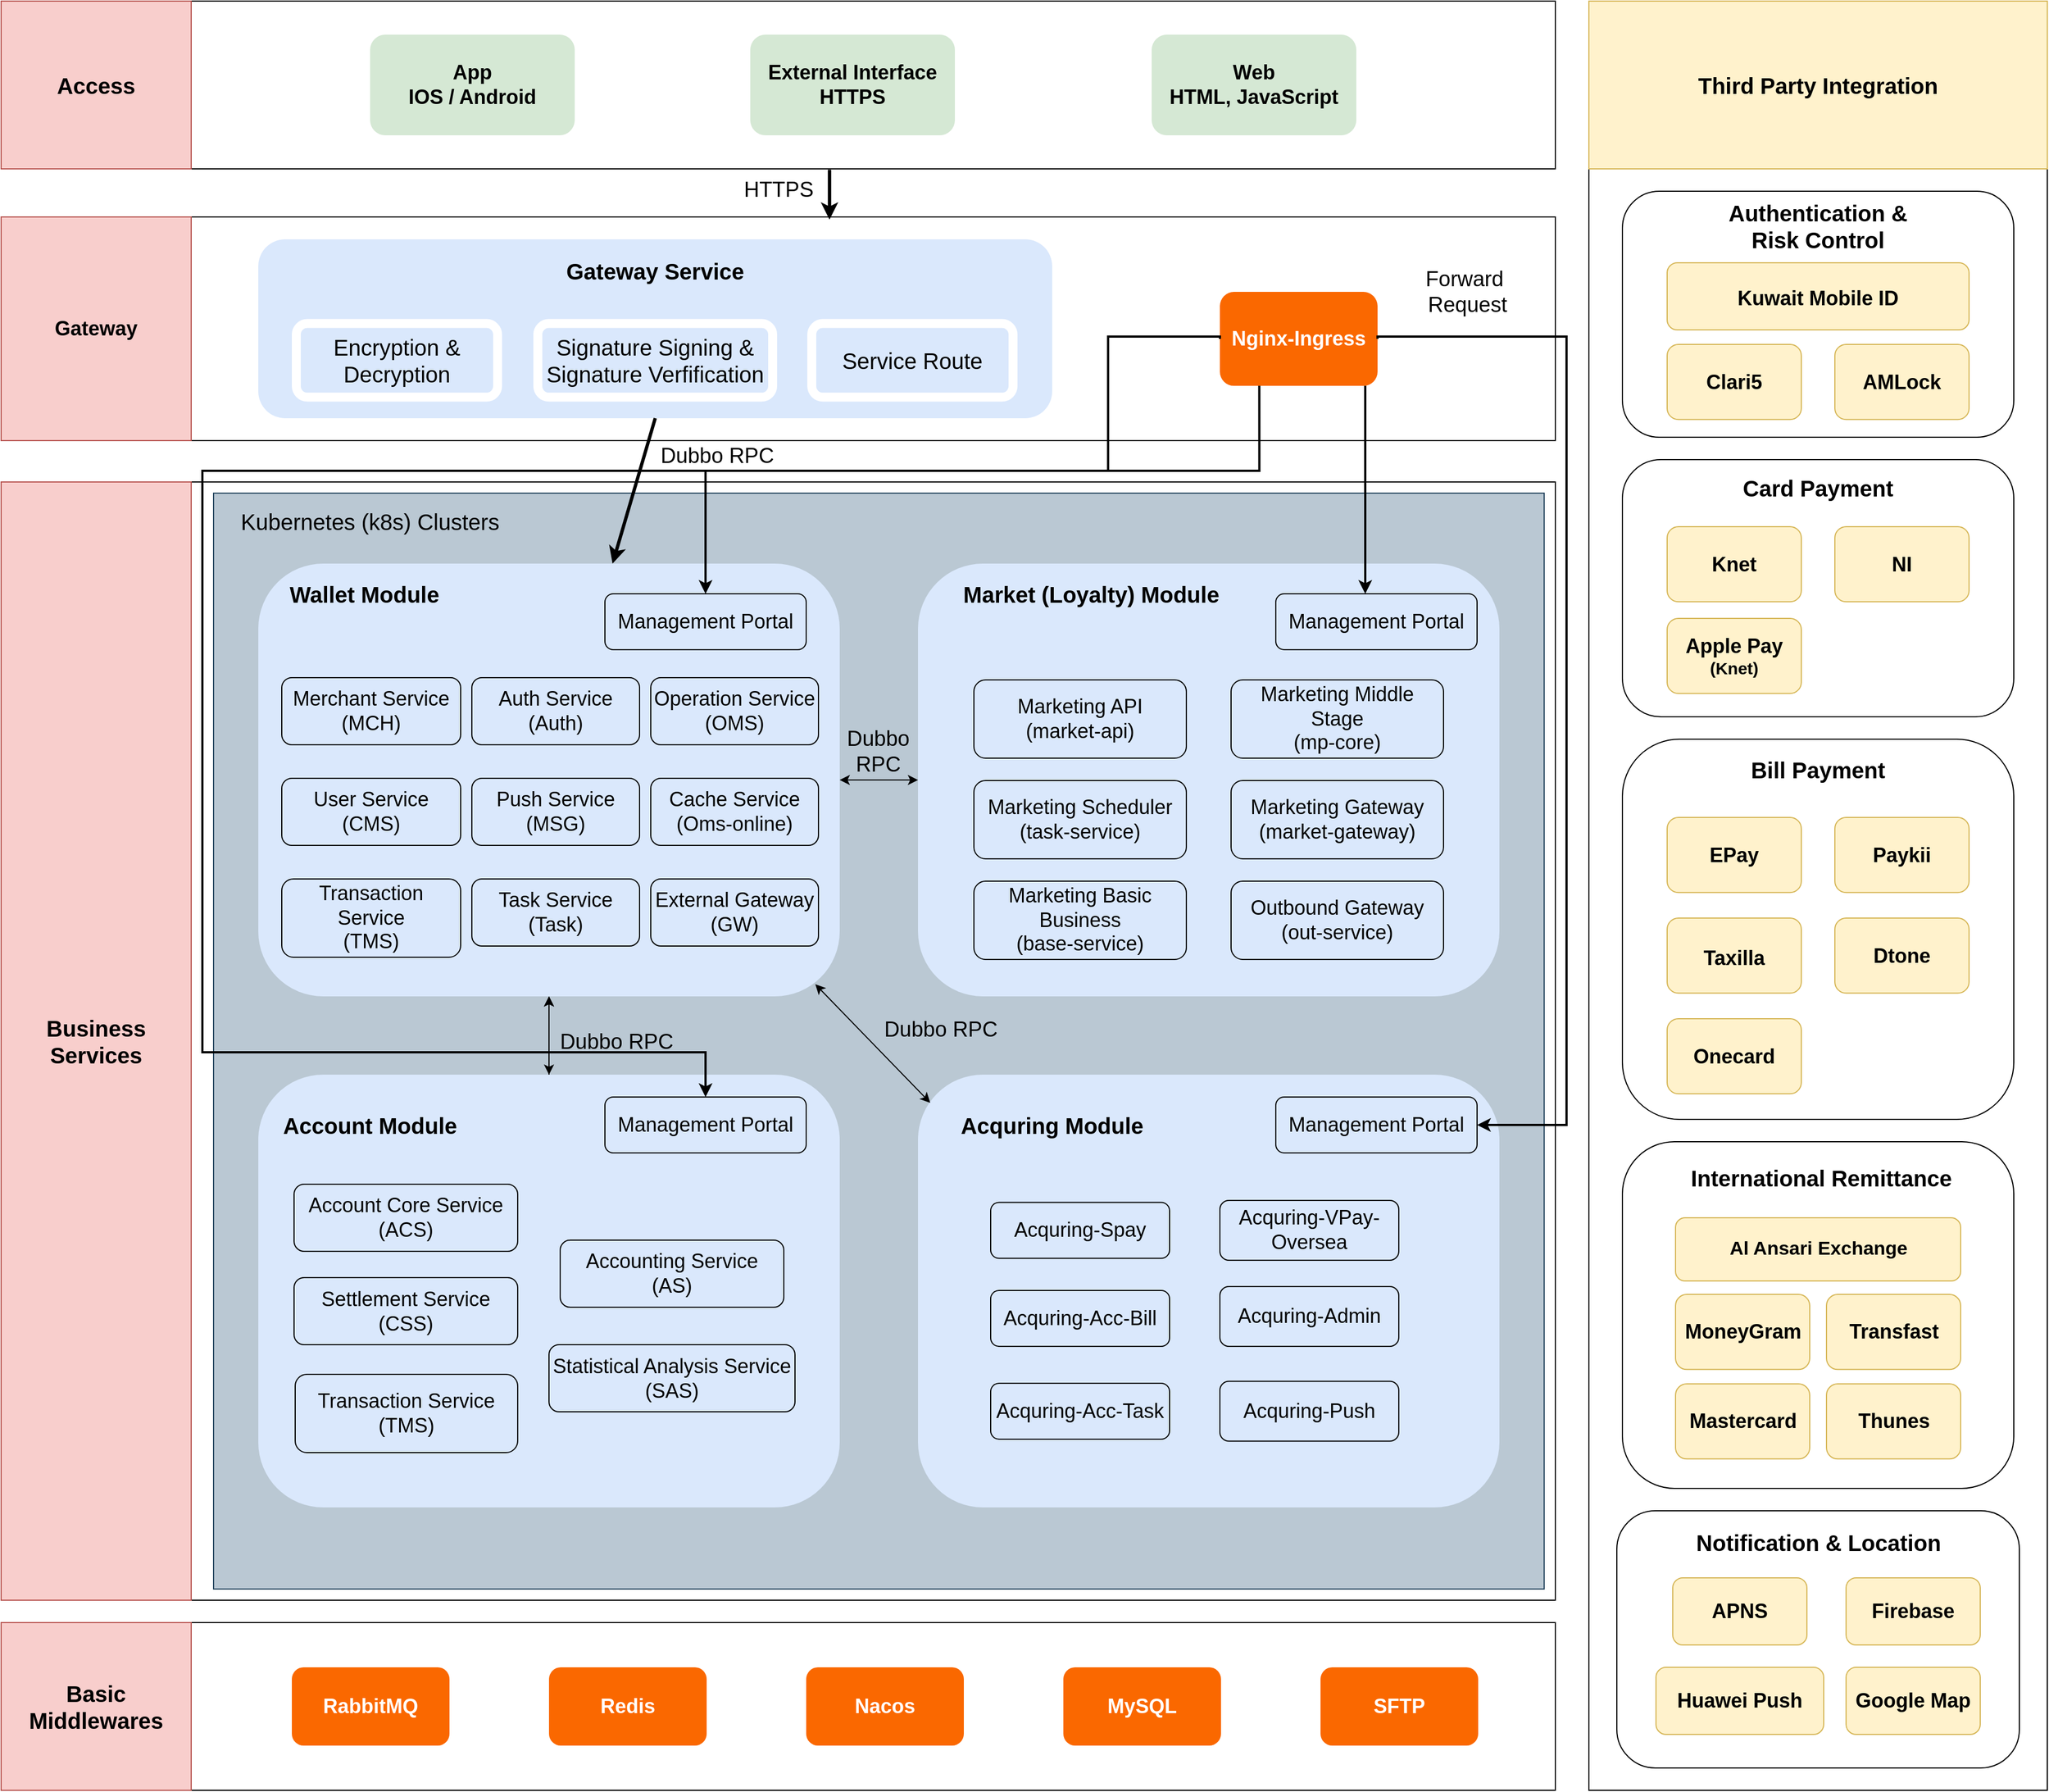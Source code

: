 <mxfile version="24.4.9" type="github">
  <diagram name="第 1 页" id="h-kJyA-lv_k0Xgh3hI3_">
    <mxGraphModel dx="2049" dy="-115" grid="1" gridSize="10" guides="1" tooltips="1" connect="1" arrows="1" fold="1" page="1" pageScale="1" pageWidth="827" pageHeight="1169" math="0" shadow="0">
      <root>
        <mxCell id="0" />
        <mxCell id="1" parent="0" />
        <mxCell id="MVd7tDYTYP6lwRs-U0C5-5" value="" style="group" vertex="1" connectable="0" parent="1">
          <mxGeometry x="120" y="1250" width="1390" height="150" as="geometry" />
        </mxCell>
        <mxCell id="MVd7tDYTYP6lwRs-U0C5-6" value="" style="rounded=0;whiteSpace=wrap;html=1;fontSize=11;strokeWidth=1;" vertex="1" parent="MVd7tDYTYP6lwRs-U0C5-5">
          <mxGeometry width="1390" height="150" as="geometry" />
        </mxCell>
        <mxCell id="MVd7tDYTYP6lwRs-U0C5-7" value="&lt;font size=&quot;1&quot; style=&quot;&quot;&gt;&lt;b style=&quot;font-size: 20px;&quot;&gt;Access&lt;/b&gt;&lt;/font&gt;" style="rounded=0;whiteSpace=wrap;html=1;fillColor=#f8cecc;strokeColor=#b85450;" vertex="1" parent="MVd7tDYTYP6lwRs-U0C5-5">
          <mxGeometry width="170" height="150" as="geometry" />
        </mxCell>
        <mxCell id="MVd7tDYTYP6lwRs-U0C5-36" value="&lt;b&gt;App&lt;/b&gt;&lt;div style=&quot;font-size: 18px;&quot;&gt;&lt;b&gt;IOS / Android&lt;/b&gt;&lt;/div&gt;" style="rounded=1;whiteSpace=wrap;html=1;fillColor=#d5e8d4;strokeColor=none;fontSize=18;" vertex="1" parent="MVd7tDYTYP6lwRs-U0C5-5">
          <mxGeometry x="330" y="30" width="183" height="90" as="geometry" />
        </mxCell>
        <mxCell id="MVd7tDYTYP6lwRs-U0C5-37" value="&lt;b&gt;External Interface&lt;/b&gt;&lt;div&gt;&lt;b&gt;HTTPS&lt;/b&gt;&lt;/div&gt;" style="rounded=1;whiteSpace=wrap;html=1;fillColor=#d5e8d4;strokeColor=none;fontSize=18;" vertex="1" parent="MVd7tDYTYP6lwRs-U0C5-5">
          <mxGeometry x="670" y="30" width="183" height="90" as="geometry" />
        </mxCell>
        <mxCell id="MVd7tDYTYP6lwRs-U0C5-38" value="&lt;b&gt;Web&lt;/b&gt;&lt;div&gt;&lt;b&gt;HTML, JavaScript&lt;/b&gt;&lt;/div&gt;" style="rounded=1;whiteSpace=wrap;html=1;fillColor=#d5e8d4;strokeColor=none;fontSize=18;" vertex="1" parent="MVd7tDYTYP6lwRs-U0C5-5">
          <mxGeometry x="1029" y="30" width="183" height="90" as="geometry" />
        </mxCell>
        <mxCell id="MVd7tDYTYP6lwRs-U0C5-11" value="" style="group" vertex="1" connectable="0" parent="1">
          <mxGeometry x="120" y="1443" width="1390" height="200" as="geometry" />
        </mxCell>
        <mxCell id="MVd7tDYTYP6lwRs-U0C5-12" value="" style="rounded=0;whiteSpace=wrap;html=1;fontSize=11;strokeWidth=1;" vertex="1" parent="MVd7tDYTYP6lwRs-U0C5-11">
          <mxGeometry width="1390" height="200" as="geometry" />
        </mxCell>
        <mxCell id="MVd7tDYTYP6lwRs-U0C5-13" value="&lt;font style=&quot;font-size: 18px;&quot;&gt;&lt;b&gt;Gateway&lt;/b&gt;&lt;/font&gt;" style="rounded=0;whiteSpace=wrap;html=1;fillColor=#f8cecc;strokeColor=#b85450;" vertex="1" parent="MVd7tDYTYP6lwRs-U0C5-11">
          <mxGeometry width="170" height="200" as="geometry" />
        </mxCell>
        <mxCell id="MVd7tDYTYP6lwRs-U0C5-39" value="&lt;font color=&quot;#ffffff&quot; style=&quot;font-size: 18px;&quot;&gt;&lt;b&gt;Nginx-Ingress&lt;/b&gt;&lt;/font&gt;" style="rounded=1;whiteSpace=wrap;html=1;labelBorderColor=none;fillColor=#fa6800;strokeColor=none;fontColor=#000000;" vertex="1" parent="MVd7tDYTYP6lwRs-U0C5-11">
          <mxGeometry x="1090" y="67.06" width="141" height="84" as="geometry" />
        </mxCell>
        <mxCell id="MVd7tDYTYP6lwRs-U0C5-117" value="" style="rounded=1;whiteSpace=wrap;html=1;fillColor=#dae8fc;strokeColor=none;" vertex="1" parent="MVd7tDYTYP6lwRs-U0C5-11">
          <mxGeometry x="230" y="20" width="710" height="160" as="geometry" />
        </mxCell>
        <mxCell id="MVd7tDYTYP6lwRs-U0C5-121" value="&lt;font style=&quot;font-size: 20px;&quot;&gt;Service Route&lt;/font&gt;" style="rounded=1;whiteSpace=wrap;html=1;fillColor=#dae8fc;strokeColor=#FFFFFF;strokeWidth=8;" vertex="1" parent="MVd7tDYTYP6lwRs-U0C5-11">
          <mxGeometry x="725" y="95.294" width="180" height="65.882" as="geometry" />
        </mxCell>
        <mxCell id="MVd7tDYTYP6lwRs-U0C5-120" value="&lt;font style=&quot;font-size: 20px;&quot;&gt;Signature Signing &amp;amp; Signature Verfification&lt;/font&gt;" style="rounded=1;whiteSpace=wrap;html=1;fillColor=#dae8fc;strokeColor=#FFFFFF;strokeWidth=8;" vertex="1" parent="MVd7tDYTYP6lwRs-U0C5-11">
          <mxGeometry x="480" y="95.294" width="210" height="65.882" as="geometry" />
        </mxCell>
        <mxCell id="MVd7tDYTYP6lwRs-U0C5-118" value="&lt;font style=&quot;font-size: 20px;&quot;&gt;Gateway Service&lt;/font&gt;" style="text;strokeColor=none;align=center;fillColor=none;html=1;verticalAlign=middle;whiteSpace=wrap;rounded=0;fontStyle=1" vertex="1" parent="MVd7tDYTYP6lwRs-U0C5-11">
          <mxGeometry x="445" y="29.412" width="280" height="37.647" as="geometry" />
        </mxCell>
        <mxCell id="MVd7tDYTYP6lwRs-U0C5-119" value="&lt;font style=&quot;font-size: 20px;&quot;&gt;Encryption &amp;amp; Decryption&lt;/font&gt;" style="rounded=1;whiteSpace=wrap;html=1;fillColor=#dae8fc;strokeColor=#FFFFFF;strokeWidth=8;" vertex="1" parent="MVd7tDYTYP6lwRs-U0C5-11">
          <mxGeometry x="264" y="95.294" width="180" height="65.882" as="geometry" />
        </mxCell>
        <mxCell id="MVd7tDYTYP6lwRs-U0C5-24" value="" style="group;fontStyle=1" vertex="1" connectable="0" parent="1">
          <mxGeometry x="120" y="1680" width="1420" height="1050" as="geometry" />
        </mxCell>
        <mxCell id="MVd7tDYTYP6lwRs-U0C5-15" value="" style="rounded=0;whiteSpace=wrap;html=1;fontSize=11;strokeWidth=1;" vertex="1" parent="MVd7tDYTYP6lwRs-U0C5-24">
          <mxGeometry width="1390" height="1000" as="geometry" />
        </mxCell>
        <mxCell id="MVd7tDYTYP6lwRs-U0C5-16" value="&lt;font style=&quot;font-size: 20px;&quot;&gt;&lt;b style=&quot;&quot;&gt;Business&lt;/b&gt;&lt;/font&gt;&lt;div style=&quot;font-size: 20px;&quot;&gt;&lt;font style=&quot;font-size: 20px;&quot;&gt;&lt;b style=&quot;&quot;&gt;Services&lt;/b&gt;&lt;/font&gt;&lt;/div&gt;" style="rounded=0;whiteSpace=wrap;html=1;fillColor=#f8cecc;strokeColor=#b85450;" vertex="1" parent="MVd7tDYTYP6lwRs-U0C5-24">
          <mxGeometry width="170" height="1000" as="geometry" />
        </mxCell>
        <mxCell id="MVd7tDYTYP6lwRs-U0C5-140" value="" style="rounded=0;whiteSpace=wrap;html=1;fillColor=#bac8d3;strokeColor=#23445d;" vertex="1" parent="MVd7tDYTYP6lwRs-U0C5-24">
          <mxGeometry x="190" y="10" width="1190" height="980" as="geometry" />
        </mxCell>
        <mxCell id="MVd7tDYTYP6lwRs-U0C5-167" style="rounded=0;orthogonalLoop=1;jettySize=auto;html=1;exitX=0.5;exitY=1;exitDx=0;exitDy=0;entryX=0.5;entryY=0;entryDx=0;entryDy=0;startArrow=classic;startFill=1;" edge="1" parent="MVd7tDYTYP6lwRs-U0C5-24" source="MVd7tDYTYP6lwRs-U0C5-125" target="MVd7tDYTYP6lwRs-U0C5-153">
          <mxGeometry relative="1" as="geometry" />
        </mxCell>
        <mxCell id="MVd7tDYTYP6lwRs-U0C5-170" value="&lt;font style=&quot;font-size: 19px;&quot;&gt;Dubbo RPC&lt;/font&gt;" style="edgeLabel;html=1;align=center;verticalAlign=middle;resizable=0;points=[];labelBackgroundColor=none;" vertex="1" connectable="0" parent="MVd7tDYTYP6lwRs-U0C5-167">
          <mxGeometry x="0.041" y="-3" relative="1" as="geometry">
            <mxPoint x="63" y="4" as="offset" />
          </mxGeometry>
        </mxCell>
        <mxCell id="MVd7tDYTYP6lwRs-U0C5-168" style="edgeStyle=orthogonalEdgeStyle;rounded=0;orthogonalLoop=1;jettySize=auto;html=1;exitX=1;exitY=0.5;exitDx=0;exitDy=0;entryX=0;entryY=0.5;entryDx=0;entryDy=0;startArrow=classic;startFill=1;" edge="1" parent="MVd7tDYTYP6lwRs-U0C5-24" source="MVd7tDYTYP6lwRs-U0C5-125" target="MVd7tDYTYP6lwRs-U0C5-152">
          <mxGeometry relative="1" as="geometry" />
        </mxCell>
        <mxCell id="MVd7tDYTYP6lwRs-U0C5-175" value="&lt;span style=&quot;font-size: 19px;&quot;&gt;Dubbo&lt;/span&gt;&lt;div&gt;&lt;span style=&quot;font-size: 19px;&quot;&gt;RPC&lt;/span&gt;&lt;/div&gt;" style="edgeLabel;html=1;align=center;verticalAlign=middle;resizable=0;points=[];labelBackgroundColor=none;" vertex="1" connectable="0" parent="MVd7tDYTYP6lwRs-U0C5-168">
          <mxGeometry x="-0.196" relative="1" as="geometry">
            <mxPoint x="6" y="-26" as="offset" />
          </mxGeometry>
        </mxCell>
        <mxCell id="MVd7tDYTYP6lwRs-U0C5-125" value="" style="rounded=1;whiteSpace=wrap;html=1;fillColor=#dae8fc;strokeColor=none;" vertex="1" parent="MVd7tDYTYP6lwRs-U0C5-24">
          <mxGeometry x="230" y="73" width="520" height="387" as="geometry" />
        </mxCell>
        <mxCell id="MVd7tDYTYP6lwRs-U0C5-152" value="" style="rounded=1;whiteSpace=wrap;html=1;fillColor=#dae8fc;strokeColor=none;" vertex="1" parent="MVd7tDYTYP6lwRs-U0C5-24">
          <mxGeometry x="820" y="73" width="520" height="387" as="geometry" />
        </mxCell>
        <mxCell id="MVd7tDYTYP6lwRs-U0C5-172" value="" style="edgeStyle=orthogonalEdgeStyle;rounded=0;orthogonalLoop=1;jettySize=auto;html=1;" edge="1" parent="MVd7tDYTYP6lwRs-U0C5-24" source="MVd7tDYTYP6lwRs-U0C5-153" target="MVd7tDYTYP6lwRs-U0C5-125">
          <mxGeometry relative="1" as="geometry" />
        </mxCell>
        <mxCell id="MVd7tDYTYP6lwRs-U0C5-153" value="" style="rounded=1;whiteSpace=wrap;html=1;fillColor=#dae8fc;strokeColor=none;" vertex="1" parent="MVd7tDYTYP6lwRs-U0C5-24">
          <mxGeometry x="230" y="530" width="520" height="387" as="geometry" />
        </mxCell>
        <mxCell id="MVd7tDYTYP6lwRs-U0C5-154" value="" style="rounded=1;whiteSpace=wrap;html=1;fillColor=#dae8fc;strokeColor=none;" vertex="1" parent="MVd7tDYTYP6lwRs-U0C5-24">
          <mxGeometry x="820" y="530" width="520" height="387" as="geometry" />
        </mxCell>
        <mxCell id="MVd7tDYTYP6lwRs-U0C5-156" value="&lt;font style=&quot;font-size: 18px;&quot;&gt;Management Portal&lt;/font&gt;" style="rounded=1;whiteSpace=wrap;html=1;fillColor=#dae8fc;strokeColor=#000000;" vertex="1" parent="MVd7tDYTYP6lwRs-U0C5-24">
          <mxGeometry x="540" y="100" width="180" height="50" as="geometry" />
        </mxCell>
        <mxCell id="MVd7tDYTYP6lwRs-U0C5-160" value="&lt;font style=&quot;font-size: 20px;&quot;&gt;Kubernetes (k8s) Clusters&lt;/font&gt;" style="text;strokeColor=none;align=center;fillColor=none;html=1;verticalAlign=middle;whiteSpace=wrap;rounded=0;" vertex="1" parent="MVd7tDYTYP6lwRs-U0C5-24">
          <mxGeometry x="200" y="20" width="260" height="30" as="geometry" />
        </mxCell>
        <mxCell id="MVd7tDYTYP6lwRs-U0C5-169" style="rounded=0;orthogonalLoop=1;jettySize=auto;html=1;exitX=0.958;exitY=0.972;exitDx=0;exitDy=0;entryX=0.021;entryY=0.065;entryDx=0;entryDy=0;entryPerimeter=0;startArrow=classic;startFill=1;exitPerimeter=0;" edge="1" parent="MVd7tDYTYP6lwRs-U0C5-24" source="MVd7tDYTYP6lwRs-U0C5-125" target="MVd7tDYTYP6lwRs-U0C5-154">
          <mxGeometry relative="1" as="geometry" />
        </mxCell>
        <mxCell id="MVd7tDYTYP6lwRs-U0C5-174" value="&lt;span style=&quot;font-size: 19px;&quot;&gt;Dubbo RPC&lt;/span&gt;" style="edgeLabel;html=1;align=center;verticalAlign=middle;resizable=0;points=[];labelBackgroundColor=none;" vertex="1" connectable="0" parent="MVd7tDYTYP6lwRs-U0C5-169">
          <mxGeometry x="-0.179" y="5" relative="1" as="geometry">
            <mxPoint x="66" y="1" as="offset" />
          </mxGeometry>
        </mxCell>
        <mxCell id="MVd7tDYTYP6lwRs-U0C5-177" value="&lt;font style=&quot;font-size: 20px;&quot;&gt;&lt;b&gt;Wallet Module&lt;/b&gt;&lt;/font&gt;" style="text;strokeColor=none;align=center;fillColor=none;html=1;verticalAlign=middle;whiteSpace=wrap;rounded=0;" vertex="1" parent="MVd7tDYTYP6lwRs-U0C5-24">
          <mxGeometry x="220" y="90" width="210" height="20" as="geometry" />
        </mxCell>
        <mxCell id="MVd7tDYTYP6lwRs-U0C5-179" value="&lt;b&gt;&lt;font style=&quot;font-size: 20px;&quot;&gt;Market (Loyalty) Module&lt;/font&gt;&lt;/b&gt;" style="text;strokeColor=none;align=center;fillColor=none;html=1;verticalAlign=middle;whiteSpace=wrap;rounded=0;" vertex="1" parent="MVd7tDYTYP6lwRs-U0C5-24">
          <mxGeometry x="850" y="85" width="250" height="30" as="geometry" />
        </mxCell>
        <mxCell id="MVd7tDYTYP6lwRs-U0C5-180" value="&lt;b&gt;&lt;font style=&quot;font-size: 20px;&quot;&gt;Account Module&lt;/font&gt;&lt;/b&gt;" style="text;strokeColor=none;align=center;fillColor=none;html=1;verticalAlign=middle;whiteSpace=wrap;rounded=0;" vertex="1" parent="MVd7tDYTYP6lwRs-U0C5-24">
          <mxGeometry x="240" y="560" width="180" height="30" as="geometry" />
        </mxCell>
        <mxCell id="MVd7tDYTYP6lwRs-U0C5-181" value="&lt;b&gt;&lt;font style=&quot;font-size: 20px;&quot;&gt;Acquring Module&lt;/font&gt;&lt;/b&gt;" style="text;strokeColor=none;align=center;fillColor=none;html=1;verticalAlign=middle;whiteSpace=wrap;rounded=0;" vertex="1" parent="MVd7tDYTYP6lwRs-U0C5-24">
          <mxGeometry x="850" y="560" width="180" height="30" as="geometry" />
        </mxCell>
        <mxCell id="MVd7tDYTYP6lwRs-U0C5-182" value="&lt;font style=&quot;font-size: 18px;&quot;&gt;Merchant Service (MCH)&lt;/font&gt;" style="rounded=1;whiteSpace=wrap;html=1;fillColor=#dae8fc;strokeColor=#000000;" vertex="1" parent="MVd7tDYTYP6lwRs-U0C5-24">
          <mxGeometry x="251" y="175" width="160" height="60" as="geometry" />
        </mxCell>
        <mxCell id="MVd7tDYTYP6lwRs-U0C5-183" value="&lt;font style=&quot;font-size: 18px;&quot;&gt;Management Portal&lt;/font&gt;" style="rounded=1;whiteSpace=wrap;html=1;fillColor=#dae8fc;strokeColor=#000000;" vertex="1" parent="MVd7tDYTYP6lwRs-U0C5-24">
          <mxGeometry x="1140" y="100" width="180" height="50" as="geometry" />
        </mxCell>
        <mxCell id="MVd7tDYTYP6lwRs-U0C5-184" value="&lt;font style=&quot;font-size: 18px;&quot;&gt;Management Portal&lt;/font&gt;" style="rounded=1;whiteSpace=wrap;html=1;fillColor=#dae8fc;strokeColor=#000000;" vertex="1" parent="MVd7tDYTYP6lwRs-U0C5-24">
          <mxGeometry x="540" y="550" width="180" height="50" as="geometry" />
        </mxCell>
        <mxCell id="MVd7tDYTYP6lwRs-U0C5-185" value="&lt;font style=&quot;font-size: 18px;&quot;&gt;Management Portal&lt;/font&gt;" style="rounded=1;whiteSpace=wrap;html=1;fillColor=#dae8fc;strokeColor=#000000;" vertex="1" parent="MVd7tDYTYP6lwRs-U0C5-24">
          <mxGeometry x="1140" y="550" width="180" height="50" as="geometry" />
        </mxCell>
        <mxCell id="MVd7tDYTYP6lwRs-U0C5-187" value="&lt;font style=&quot;font-size: 18px;&quot;&gt;User Service (CMS)&lt;/font&gt;" style="rounded=1;whiteSpace=wrap;html=1;fillColor=#dae8fc;strokeColor=#000000;" vertex="1" parent="MVd7tDYTYP6lwRs-U0C5-24">
          <mxGeometry x="251" y="265" width="160" height="60" as="geometry" />
        </mxCell>
        <mxCell id="MVd7tDYTYP6lwRs-U0C5-188" value="&lt;font style=&quot;font-size: 18px;&quot;&gt;Transaction Service&lt;/font&gt;&lt;div&gt;&lt;font style=&quot;font-size: 18px;&quot;&gt;(TMS)&lt;/font&gt;&lt;/div&gt;" style="rounded=1;whiteSpace=wrap;html=1;fillColor=#dae8fc;strokeColor=#000000;" vertex="1" parent="MVd7tDYTYP6lwRs-U0C5-24">
          <mxGeometry x="251" y="355" width="160" height="70" as="geometry" />
        </mxCell>
        <mxCell id="MVd7tDYTYP6lwRs-U0C5-190" value="&lt;font style=&quot;font-size: 18px;&quot;&gt;Auth Service (Auth)&lt;/font&gt;" style="rounded=1;whiteSpace=wrap;html=1;fillColor=#dae8fc;strokeColor=#000000;" vertex="1" parent="MVd7tDYTYP6lwRs-U0C5-24">
          <mxGeometry x="421" y="175" width="150" height="60" as="geometry" />
        </mxCell>
        <mxCell id="MVd7tDYTYP6lwRs-U0C5-191" value="&lt;font style=&quot;font-size: 18px;&quot;&gt;Push Service (MSG)&lt;/font&gt;" style="rounded=1;whiteSpace=wrap;html=1;fillColor=#dae8fc;strokeColor=#000000;" vertex="1" parent="MVd7tDYTYP6lwRs-U0C5-24">
          <mxGeometry x="421" y="265" width="150" height="60" as="geometry" />
        </mxCell>
        <mxCell id="MVd7tDYTYP6lwRs-U0C5-192" value="&lt;font style=&quot;font-size: 18px;&quot;&gt;Task Service (Task&lt;/font&gt;&lt;span style=&quot;font-size: 18px; background-color: initial;&quot;&gt;)&lt;/span&gt;" style="rounded=1;whiteSpace=wrap;html=1;fillColor=#dae8fc;strokeColor=#000000;" vertex="1" parent="MVd7tDYTYP6lwRs-U0C5-24">
          <mxGeometry x="421" y="355" width="150" height="60" as="geometry" />
        </mxCell>
        <mxCell id="MVd7tDYTYP6lwRs-U0C5-193" value="&lt;span style=&quot;font-size: 18px;&quot;&gt;Cache Service (Oms-online)&lt;/span&gt;" style="rounded=1;whiteSpace=wrap;html=1;fillColor=#dae8fc;strokeColor=#000000;" vertex="1" parent="MVd7tDYTYP6lwRs-U0C5-24">
          <mxGeometry x="581" y="265" width="150" height="60" as="geometry" />
        </mxCell>
        <mxCell id="MVd7tDYTYP6lwRs-U0C5-194" value="&lt;font style=&quot;font-size: 18px;&quot;&gt;Operation Service (OMS)&lt;/font&gt;" style="rounded=1;whiteSpace=wrap;html=1;fillColor=#dae8fc;strokeColor=#000000;" vertex="1" parent="MVd7tDYTYP6lwRs-U0C5-24">
          <mxGeometry x="581" y="175" width="150" height="60" as="geometry" />
        </mxCell>
        <mxCell id="MVd7tDYTYP6lwRs-U0C5-195" value="&lt;span style=&quot;font-size: 18px;&quot;&gt;External Gateway (GW)&lt;/span&gt;" style="rounded=1;whiteSpace=wrap;html=1;fillColor=#dae8fc;strokeColor=#000000;" vertex="1" parent="MVd7tDYTYP6lwRs-U0C5-24">
          <mxGeometry x="581" y="355" width="150" height="60" as="geometry" />
        </mxCell>
        <mxCell id="MVd7tDYTYP6lwRs-U0C5-196" value="&lt;font style=&quot;font-size: 18px;&quot;&gt;Account Core Service (ACS)&lt;/font&gt;" style="rounded=1;whiteSpace=wrap;html=1;fillColor=#dae8fc;strokeColor=#000000;" vertex="1" parent="MVd7tDYTYP6lwRs-U0C5-24">
          <mxGeometry x="262" y="628" width="200" height="60" as="geometry" />
        </mxCell>
        <mxCell id="MVd7tDYTYP6lwRs-U0C5-205" value="&lt;font style=&quot;font-size: 18px;&quot;&gt;Settlement Service (CSS)&lt;/font&gt;" style="rounded=1;whiteSpace=wrap;html=1;fillColor=#dae8fc;strokeColor=#000000;" vertex="1" parent="MVd7tDYTYP6lwRs-U0C5-24">
          <mxGeometry x="262" y="711.5" width="200" height="60" as="geometry" />
        </mxCell>
        <mxCell id="MVd7tDYTYP6lwRs-U0C5-206" value="&lt;font style=&quot;font-size: 18px;&quot;&gt;Accounting Service&lt;/font&gt;&lt;div&gt;&lt;font style=&quot;font-size: 18px;&quot;&gt;(AS)&lt;/font&gt;&lt;/div&gt;" style="rounded=1;whiteSpace=wrap;html=1;fillColor=#dae8fc;strokeColor=#000000;" vertex="1" parent="MVd7tDYTYP6lwRs-U0C5-24">
          <mxGeometry x="500" y="678" width="200" height="60" as="geometry" />
        </mxCell>
        <mxCell id="MVd7tDYTYP6lwRs-U0C5-207" value="&lt;font style=&quot;font-size: 18px;&quot;&gt;Transaction Service&lt;/font&gt;&lt;div&gt;&lt;font style=&quot;font-size: 18px;&quot;&gt;(TMS)&lt;/font&gt;&lt;/div&gt;" style="rounded=1;whiteSpace=wrap;html=1;fillColor=#dae8fc;strokeColor=#000000;" vertex="1" parent="MVd7tDYTYP6lwRs-U0C5-24">
          <mxGeometry x="263" y="798" width="199" height="70" as="geometry" />
        </mxCell>
        <mxCell id="MVd7tDYTYP6lwRs-U0C5-208" value="&lt;span style=&quot;font-size: 18px;&quot;&gt;Statistical Analysis Service&lt;/span&gt;&lt;div&gt;&lt;span style=&quot;font-size: 18px;&quot;&gt;(SAS)&lt;/span&gt;&lt;/div&gt;" style="rounded=1;whiteSpace=wrap;html=1;fillColor=#dae8fc;strokeColor=#000000;" vertex="1" parent="MVd7tDYTYP6lwRs-U0C5-24">
          <mxGeometry x="490" y="771.5" width="220" height="60" as="geometry" />
        </mxCell>
        <mxCell id="MVd7tDYTYP6lwRs-U0C5-209" value="&lt;font style=&quot;font-size: 18px;&quot;&gt;Marketing API&lt;/font&gt;&lt;div&gt;&lt;font style=&quot;font-size: 18px;&quot;&gt;(market-api)&lt;/font&gt;&lt;/div&gt;" style="rounded=1;whiteSpace=wrap;html=1;fillColor=#dae8fc;strokeColor=#000000;" vertex="1" parent="MVd7tDYTYP6lwRs-U0C5-24">
          <mxGeometry x="870" y="177" width="190" height="70" as="geometry" />
        </mxCell>
        <mxCell id="MVd7tDYTYP6lwRs-U0C5-210" value="&lt;font style=&quot;font-size: 18px;&quot;&gt;Marketing Gateway&lt;/font&gt;&lt;div&gt;&lt;span style=&quot;font-size: 18px; background-color: initial;&quot;&gt;(market-gateway)&lt;/span&gt;&lt;/div&gt;" style="rounded=1;whiteSpace=wrap;html=1;fillColor=#dae8fc;strokeColor=#000000;" vertex="1" parent="MVd7tDYTYP6lwRs-U0C5-24">
          <mxGeometry x="1100" y="267" width="190" height="70" as="geometry" />
        </mxCell>
        <mxCell id="MVd7tDYTYP6lwRs-U0C5-211" value="&lt;font style=&quot;font-size: 18px;&quot;&gt;Marketing Scheduler&lt;/font&gt;&lt;div&gt;&lt;font style=&quot;font-size: 18px;&quot;&gt;(task-service)&lt;/font&gt;&lt;/div&gt;" style="rounded=1;whiteSpace=wrap;html=1;fillColor=#dae8fc;strokeColor=#000000;" vertex="1" parent="MVd7tDYTYP6lwRs-U0C5-24">
          <mxGeometry x="870" y="267" width="190" height="70" as="geometry" />
        </mxCell>
        <mxCell id="MVd7tDYTYP6lwRs-U0C5-212" value="&lt;font style=&quot;font-size: 18px;&quot;&gt;Marketing Middle Stage&lt;/font&gt;&lt;div&gt;&lt;font style=&quot;font-size: 18px;&quot;&gt;(mp-core)&lt;/font&gt;&lt;/div&gt;" style="rounded=1;whiteSpace=wrap;html=1;fillColor=#dae8fc;strokeColor=#000000;" vertex="1" parent="MVd7tDYTYP6lwRs-U0C5-24">
          <mxGeometry x="1100" y="177" width="190" height="70" as="geometry" />
        </mxCell>
        <mxCell id="MVd7tDYTYP6lwRs-U0C5-213" value="&lt;font style=&quot;font-size: 18px;&quot;&gt;Marketing Basic Business&lt;/font&gt;&lt;div&gt;&lt;font style=&quot;font-size: 18px;&quot;&gt;(base-service)&lt;/font&gt;&lt;/div&gt;" style="rounded=1;whiteSpace=wrap;html=1;fillColor=#dae8fc;strokeColor=#000000;" vertex="1" parent="MVd7tDYTYP6lwRs-U0C5-24">
          <mxGeometry x="870" y="357" width="190" height="70" as="geometry" />
        </mxCell>
        <mxCell id="MVd7tDYTYP6lwRs-U0C5-214" value="&lt;font style=&quot;font-size: 18px;&quot;&gt;Outbound Gateway&lt;/font&gt;&lt;div&gt;&lt;font style=&quot;font-size: 18px;&quot;&gt;(out-service)&lt;/font&gt;&lt;/div&gt;" style="rounded=1;whiteSpace=wrap;html=1;fillColor=#dae8fc;strokeColor=#000000;" vertex="1" parent="MVd7tDYTYP6lwRs-U0C5-24">
          <mxGeometry x="1100" y="357" width="190" height="70" as="geometry" />
        </mxCell>
        <mxCell id="MVd7tDYTYP6lwRs-U0C5-215" value="&lt;span style=&quot;font-size: 18px;&quot;&gt;Acquring-Spay&lt;/span&gt;" style="rounded=1;whiteSpace=wrap;html=1;fillColor=#dae8fc;strokeColor=#000000;" vertex="1" parent="MVd7tDYTYP6lwRs-U0C5-24">
          <mxGeometry x="885" y="644.25" width="160" height="50" as="geometry" />
        </mxCell>
        <mxCell id="MVd7tDYTYP6lwRs-U0C5-216" value="&lt;span style=&quot;font-size: 18px;&quot;&gt;Acquring-Acc-Bill&lt;/span&gt;" style="rounded=1;whiteSpace=wrap;html=1;fillColor=#dae8fc;strokeColor=#000000;" vertex="1" parent="MVd7tDYTYP6lwRs-U0C5-24">
          <mxGeometry x="885" y="723" width="160" height="50" as="geometry" />
        </mxCell>
        <mxCell id="MVd7tDYTYP6lwRs-U0C5-217" value="&lt;span style=&quot;font-size: 18px;&quot;&gt;Acquring-Acc-Task&lt;/span&gt;" style="rounded=1;whiteSpace=wrap;html=1;fillColor=#dae8fc;strokeColor=#000000;" vertex="1" parent="MVd7tDYTYP6lwRs-U0C5-24">
          <mxGeometry x="885" y="806" width="160" height="50" as="geometry" />
        </mxCell>
        <mxCell id="MVd7tDYTYP6lwRs-U0C5-218" value="&lt;span style=&quot;font-size: 18px;&quot;&gt;Acquring-VPay-Oversea&lt;/span&gt;" style="rounded=1;whiteSpace=wrap;html=1;fillColor=#dae8fc;strokeColor=#000000;" vertex="1" parent="MVd7tDYTYP6lwRs-U0C5-24">
          <mxGeometry x="1090" y="642.5" width="160" height="53.5" as="geometry" />
        </mxCell>
        <mxCell id="MVd7tDYTYP6lwRs-U0C5-219" value="&lt;span style=&quot;font-size: 18px;&quot;&gt;Acquring-Push&lt;/span&gt;" style="rounded=1;whiteSpace=wrap;html=1;fillColor=#dae8fc;strokeColor=#000000;" vertex="1" parent="MVd7tDYTYP6lwRs-U0C5-24">
          <mxGeometry x="1090" y="804.25" width="160" height="53.5" as="geometry" />
        </mxCell>
        <mxCell id="MVd7tDYTYP6lwRs-U0C5-220" value="&lt;span style=&quot;font-size: 18px;&quot;&gt;Acquring-Admin&lt;/span&gt;" style="rounded=1;whiteSpace=wrap;html=1;fillColor=#dae8fc;strokeColor=#000000;" vertex="1" parent="MVd7tDYTYP6lwRs-U0C5-24">
          <mxGeometry x="1090" y="719.5" width="160" height="53.5" as="geometry" />
        </mxCell>
        <mxCell id="MVd7tDYTYP6lwRs-U0C5-25" value="" style="group;fillColor=#fff2cc;strokeColor=#d6b656;container=0;" vertex="1" connectable="0" parent="1">
          <mxGeometry x="1540" y="1250" width="410" height="1600" as="geometry" />
        </mxCell>
        <mxCell id="MVd7tDYTYP6lwRs-U0C5-1" value="" style="rounded=0;whiteSpace=wrap;html=1;fontSize=11;strokeWidth=1;" vertex="1" parent="1">
          <mxGeometry x="120" y="2700" width="1390" height="150" as="geometry" />
        </mxCell>
        <mxCell id="MVd7tDYTYP6lwRs-U0C5-3" value="&lt;font style=&quot;font-size: 20px;&quot;&gt;&lt;b style=&quot;&quot;&gt;Basic&lt;/b&gt;&lt;/font&gt;&lt;div style=&quot;font-size: 20px;&quot;&gt;&lt;font style=&quot;font-size: 20px;&quot;&gt;&lt;b style=&quot;&quot;&gt;Middlewares&lt;/b&gt;&lt;/font&gt;&lt;/div&gt;" style="rounded=0;whiteSpace=wrap;html=1;fillColor=#f8cecc;strokeColor=#b85450;" vertex="1" parent="1">
          <mxGeometry x="120" y="2700" width="170" height="150" as="geometry" />
        </mxCell>
        <mxCell id="MVd7tDYTYP6lwRs-U0C5-26" value="&lt;font color=&quot;#ffffff&quot; style=&quot;font-size: 18px;&quot;&gt;&lt;b&gt;RabbitMQ&lt;/b&gt;&lt;/font&gt;" style="rounded=1;whiteSpace=wrap;html=1;labelBorderColor=none;fillColor=#fa6800;strokeColor=none;fontColor=#000000;" vertex="1" parent="1">
          <mxGeometry x="380" y="2740" width="141" height="70" as="geometry" />
        </mxCell>
        <mxCell id="MVd7tDYTYP6lwRs-U0C5-31" value="&lt;font color=&quot;#ffffff&quot; style=&quot;font-size: 18px;&quot;&gt;&lt;b&gt;Redis&lt;/b&gt;&lt;/font&gt;" style="rounded=1;whiteSpace=wrap;html=1;labelBorderColor=none;fillColor=#fa6800;strokeColor=none;fontColor=#000000;" vertex="1" parent="1">
          <mxGeometry x="610" y="2740" width="141" height="70" as="geometry" />
        </mxCell>
        <mxCell id="MVd7tDYTYP6lwRs-U0C5-32" value="&lt;font color=&quot;#ffffff&quot; style=&quot;font-size: 18px;&quot;&gt;&lt;b&gt;Nacos&lt;/b&gt;&lt;/font&gt;" style="rounded=1;whiteSpace=wrap;html=1;labelBorderColor=none;fillColor=#fa6800;strokeColor=none;fontColor=#000000;" vertex="1" parent="1">
          <mxGeometry x="840" y="2740" width="141" height="70" as="geometry" />
        </mxCell>
        <mxCell id="MVd7tDYTYP6lwRs-U0C5-34" value="&lt;font color=&quot;#ffffff&quot; style=&quot;font-size: 18px;&quot;&gt;&lt;b&gt;MySQL&lt;/b&gt;&lt;/font&gt;" style="rounded=1;whiteSpace=wrap;html=1;labelBorderColor=none;fillColor=#fa6800;strokeColor=none;fontColor=#000000;" vertex="1" parent="1">
          <mxGeometry x="1070" y="2740" width="141" height="70" as="geometry" />
        </mxCell>
        <mxCell id="MVd7tDYTYP6lwRs-U0C5-33" value="&lt;font color=&quot;#ffffff&quot; style=&quot;font-size: 18px;&quot;&gt;&lt;b&gt;SFTP&lt;/b&gt;&lt;/font&gt;" style="rounded=1;whiteSpace=wrap;html=1;labelBorderColor=none;fillColor=#fa6800;strokeColor=none;fontColor=#000000;" vertex="1" parent="1">
          <mxGeometry x="1300" y="2740" width="141" height="70" as="geometry" />
        </mxCell>
        <mxCell id="MVd7tDYTYP6lwRs-U0C5-18" value="" style="rounded=0;whiteSpace=wrap;html=1;fontSize=11;strokeWidth=1;" vertex="1" parent="1">
          <mxGeometry x="1540" y="1250" width="410.0" height="1600.0" as="geometry" />
        </mxCell>
        <mxCell id="MVd7tDYTYP6lwRs-U0C5-23" value="&lt;font style=&quot;font-size: 20px;&quot;&gt;&lt;b style=&quot;&quot;&gt;Third Party&amp;nbsp;&lt;/b&gt;&lt;/font&gt;&lt;b style=&quot;font-size: 20px; background-color: initial;&quot;&gt;Integration&lt;/b&gt;" style="rounded=0;whiteSpace=wrap;html=1;fillColor=#fff2cc;strokeColor=#d6b656;" vertex="1" parent="1">
          <mxGeometry x="1540" y="1250" width="410" height="150" as="geometry" />
        </mxCell>
        <mxCell id="MVd7tDYTYP6lwRs-U0C5-93" value="" style="group" vertex="1" connectable="0" parent="1">
          <mxGeometry x="1570" y="2270" width="350" height="310" as="geometry" />
        </mxCell>
        <mxCell id="MVd7tDYTYP6lwRs-U0C5-76" value="" style="rounded=1;whiteSpace=wrap;html=1;" vertex="1" parent="MVd7tDYTYP6lwRs-U0C5-93">
          <mxGeometry width="350" height="310" as="geometry" />
        </mxCell>
        <mxCell id="MVd7tDYTYP6lwRs-U0C5-77" value="&lt;font size=&quot;1&quot; style=&quot;&quot;&gt;&lt;b style=&quot;font-size: 20px;&quot;&gt;International Remittance&lt;/b&gt;&lt;/font&gt;" style="text;strokeColor=none;align=center;fillColor=none;html=1;verticalAlign=middle;whiteSpace=wrap;rounded=0;" vertex="1" parent="MVd7tDYTYP6lwRs-U0C5-93">
          <mxGeometry x="42.632" width="269.737" height="63.485" as="geometry" />
        </mxCell>
        <mxCell id="MVd7tDYTYP6lwRs-U0C5-50" value="&lt;strong&gt;&lt;font style=&quot;font-size: 17px;&quot;&gt;Al Ansari Exchange&lt;/font&gt;&lt;/strong&gt;" style="rounded=1;whiteSpace=wrap;html=1;fillColor=#fff2cc;strokeColor=#d6b656;" vertex="1" parent="MVd7tDYTYP6lwRs-U0C5-93">
          <mxGeometry x="47.5" y="68" width="255" height="56.52" as="geometry" />
        </mxCell>
        <mxCell id="MVd7tDYTYP6lwRs-U0C5-43" value="&lt;b&gt;&lt;font style=&quot;font-size: 18px;&quot;&gt;Transfast&lt;/font&gt;&lt;/b&gt;" style="rounded=1;whiteSpace=wrap;html=1;fillColor=#fff2cc;strokeColor=#d6b656;" vertex="1" parent="MVd7tDYTYP6lwRs-U0C5-93">
          <mxGeometry x="182.5" y="136.549" width="120" height="67.133" as="geometry" />
        </mxCell>
        <mxCell id="MVd7tDYTYP6lwRs-U0C5-54" value="&lt;b&gt;&lt;font style=&quot;font-size: 18px;&quot;&gt;Thunes&lt;/font&gt;&lt;/b&gt;" style="rounded=1;whiteSpace=wrap;html=1;fillColor=#fff2cc;strokeColor=#d6b656;" vertex="1" parent="MVd7tDYTYP6lwRs-U0C5-93">
          <mxGeometry x="182.5" y="216.55" width="120" height="67.133" as="geometry" />
        </mxCell>
        <mxCell id="MVd7tDYTYP6lwRs-U0C5-51" value="&lt;b&gt;&lt;font style=&quot;font-size: 18px;&quot;&gt;MoneyGram&lt;/font&gt;&lt;/b&gt;" style="rounded=1;whiteSpace=wrap;html=1;fillColor=#fff2cc;strokeColor=#d6b656;" vertex="1" parent="MVd7tDYTYP6lwRs-U0C5-93">
          <mxGeometry x="47.5" y="136.551" width="120" height="67.133" as="geometry" />
        </mxCell>
        <mxCell id="MVd7tDYTYP6lwRs-U0C5-48" value="&lt;b&gt;&lt;font style=&quot;font-size: 18px;&quot;&gt;Mastercard&lt;/font&gt;&lt;/b&gt;" style="rounded=1;whiteSpace=wrap;html=1;fillColor=#fff2cc;strokeColor=#d6b656;" vertex="1" parent="MVd7tDYTYP6lwRs-U0C5-93">
          <mxGeometry x="47.5" y="216.55" width="120" height="67.133" as="geometry" />
        </mxCell>
        <mxCell id="MVd7tDYTYP6lwRs-U0C5-66" value="" style="group" vertex="1" connectable="0" parent="1">
          <mxGeometry x="1565" y="2600" width="360" height="230" as="geometry" />
        </mxCell>
        <mxCell id="MVd7tDYTYP6lwRs-U0C5-63" value="" style="rounded=1;whiteSpace=wrap;html=1;" vertex="1" parent="MVd7tDYTYP6lwRs-U0C5-66">
          <mxGeometry width="360" height="230" as="geometry" />
        </mxCell>
        <mxCell id="MVd7tDYTYP6lwRs-U0C5-65" value="&lt;font size=&quot;1&quot; style=&quot;&quot;&gt;&lt;b style=&quot;font-size: 20px;&quot;&gt;Notification &amp;amp; Location&lt;/b&gt;&lt;/font&gt;" style="text;strokeColor=none;align=center;fillColor=none;html=1;verticalAlign=middle;whiteSpace=wrap;rounded=0;" vertex="1" parent="MVd7tDYTYP6lwRs-U0C5-66">
          <mxGeometry x="61.579" y="3" width="236.842" height="50" as="geometry" />
        </mxCell>
        <mxCell id="MVd7tDYTYP6lwRs-U0C5-58" value="&lt;b&gt;&lt;font style=&quot;font-size: 18px;&quot;&gt;APNS&lt;/font&gt;&lt;/b&gt;" style="rounded=1;whiteSpace=wrap;html=1;fillColor=#fff2cc;strokeColor=#d6b656;" vertex="1" parent="MVd7tDYTYP6lwRs-U0C5-66">
          <mxGeometry x="50" y="60" width="120" height="60" as="geometry" />
        </mxCell>
        <mxCell id="MVd7tDYTYP6lwRs-U0C5-60" value="&lt;span style=&quot;font-size: 18px;&quot;&gt;&lt;b&gt;Huawei Push&lt;/b&gt;&lt;/span&gt;" style="rounded=1;whiteSpace=wrap;html=1;fillColor=#fff2cc;strokeColor=#d6b656;" vertex="1" parent="MVd7tDYTYP6lwRs-U0C5-66">
          <mxGeometry x="35" y="140" width="150" height="60" as="geometry" />
        </mxCell>
        <mxCell id="MVd7tDYTYP6lwRs-U0C5-59" value="&lt;span style=&quot;font-size: 18px;&quot;&gt;&lt;b&gt;Firebase&lt;/b&gt;&lt;/span&gt;" style="rounded=1;whiteSpace=wrap;html=1;fillColor=#fff2cc;strokeColor=#d6b656;" vertex="1" parent="MVd7tDYTYP6lwRs-U0C5-66">
          <mxGeometry x="205" y="60" width="120" height="60" as="geometry" />
        </mxCell>
        <mxCell id="MVd7tDYTYP6lwRs-U0C5-61" value="&lt;span style=&quot;font-size: 18px;&quot;&gt;&lt;b&gt;Google Map&lt;/b&gt;&lt;/span&gt;" style="rounded=1;whiteSpace=wrap;html=1;fillColor=#fff2cc;strokeColor=#d6b656;" vertex="1" parent="MVd7tDYTYP6lwRs-U0C5-66">
          <mxGeometry x="205" y="140" width="120" height="60" as="geometry" />
        </mxCell>
        <mxCell id="MVd7tDYTYP6lwRs-U0C5-112" value="" style="group" vertex="1" connectable="0" parent="1">
          <mxGeometry x="1570" y="1420" width="350" height="220" as="geometry" />
        </mxCell>
        <mxCell id="MVd7tDYTYP6lwRs-U0C5-79" value="" style="rounded=1;whiteSpace=wrap;html=1;container=0;" vertex="1" parent="MVd7tDYTYP6lwRs-U0C5-112">
          <mxGeometry width="350" height="220" as="geometry" />
        </mxCell>
        <mxCell id="MVd7tDYTYP6lwRs-U0C5-80" value="&lt;font size=&quot;1&quot; style=&quot;&quot;&gt;&lt;b style=&quot;font-size: 20px;&quot;&gt;Authentication &amp;amp;&lt;/b&gt;&lt;/font&gt;&lt;div&gt;&lt;font size=&quot;1&quot; style=&quot;&quot;&gt;&lt;b style=&quot;font-size: 20px;&quot;&gt;Risk Control&lt;/b&gt;&lt;/font&gt;&lt;/div&gt;" style="text;strokeColor=none;align=center;fillColor=none;html=1;verticalAlign=middle;whiteSpace=wrap;rounded=0;container=0;" vertex="1" parent="MVd7tDYTYP6lwRs-U0C5-112">
          <mxGeometry x="59.868" y="10" width="230.263" height="42.087" as="geometry" />
        </mxCell>
        <mxCell id="MVd7tDYTYP6lwRs-U0C5-57" value="&lt;b&gt;&lt;font style=&quot;font-size: 18px;&quot;&gt;Clari5&lt;/font&gt;&lt;/b&gt;" style="rounded=1;whiteSpace=wrap;html=1;fillColor=#fff2cc;strokeColor=#d6b656;container=0;" vertex="1" parent="MVd7tDYTYP6lwRs-U0C5-112">
          <mxGeometry x="40" y="137.0" width="120" height="67.133" as="geometry" />
        </mxCell>
        <mxCell id="MVd7tDYTYP6lwRs-U0C5-40" value="&lt;b&gt;&lt;font style=&quot;font-size: 18px;&quot;&gt;AMLock&lt;/font&gt;&lt;/b&gt;" style="rounded=1;whiteSpace=wrap;html=1;fillColor=#fff2cc;strokeColor=#d6b656;container=0;" vertex="1" parent="MVd7tDYTYP6lwRs-U0C5-112">
          <mxGeometry x="190" y="137.0" width="120" height="67.133" as="geometry" />
        </mxCell>
        <mxCell id="MVd7tDYTYP6lwRs-U0C5-45" value="&lt;h1&gt;&lt;span class=&quot;AfwdI&quot;&gt;&lt;font style=&quot;font-size: 18px;&quot;&gt;Kuwait Mobile ID&lt;/font&gt;&lt;/span&gt;&lt;/h1&gt;" style="rounded=1;whiteSpace=wrap;html=1;fillColor=#fff2cc;strokeColor=#d6b656;" vertex="1" parent="MVd7tDYTYP6lwRs-U0C5-112">
          <mxGeometry x="40" y="64" width="270" height="60" as="geometry" />
        </mxCell>
        <mxCell id="MVd7tDYTYP6lwRs-U0C5-113" value="" style="group" vertex="1" connectable="0" parent="1">
          <mxGeometry x="1570" y="1910" width="350" height="350" as="geometry" />
        </mxCell>
        <mxCell id="MVd7tDYTYP6lwRs-U0C5-114" value="" style="rounded=1;whiteSpace=wrap;html=1;" vertex="1" parent="MVd7tDYTYP6lwRs-U0C5-113">
          <mxGeometry width="350" height="340" as="geometry" />
        </mxCell>
        <mxCell id="MVd7tDYTYP6lwRs-U0C5-115" value="&lt;font size=&quot;1&quot; style=&quot;&quot;&gt;&lt;b style=&quot;font-size: 20px;&quot;&gt;Bill Payment&lt;/b&gt;&lt;/font&gt;" style="text;strokeColor=none;align=center;fillColor=none;html=1;verticalAlign=middle;whiteSpace=wrap;rounded=0;" vertex="1" parent="MVd7tDYTYP6lwRs-U0C5-113">
          <mxGeometry x="59.868" width="230.263" height="53.997" as="geometry" />
        </mxCell>
        <mxCell id="MVd7tDYTYP6lwRs-U0C5-44" value="&lt;b&gt;&lt;font style=&quot;font-size: 18px;&quot;&gt;EPay&lt;/font&gt;&lt;/b&gt;" style="rounded=1;whiteSpace=wrap;html=1;fillColor=#fff2cc;strokeColor=#d6b656;" vertex="1" parent="MVd7tDYTYP6lwRs-U0C5-113">
          <mxGeometry x="40" y="69.998" width="120" height="67.133" as="geometry" />
        </mxCell>
        <mxCell id="MVd7tDYTYP6lwRs-U0C5-46" value="&lt;b&gt;&lt;font style=&quot;font-size: 18px;&quot;&gt;Paykii&lt;/font&gt;&lt;/b&gt;" style="rounded=1;whiteSpace=wrap;html=1;fillColor=#fff2cc;strokeColor=#d6b656;" vertex="1" parent="MVd7tDYTYP6lwRs-U0C5-113">
          <mxGeometry x="190" y="69.997" width="120" height="67.133" as="geometry" />
        </mxCell>
        <mxCell id="MVd7tDYTYP6lwRs-U0C5-56" value="&lt;h1&gt;&lt;span style=&quot;font-size: 18px;&quot;&gt;Taxilla&lt;/span&gt;&lt;/h1&gt;" style="rounded=1;whiteSpace=wrap;html=1;fillColor=#fff2cc;strokeColor=#d6b656;" vertex="1" parent="MVd7tDYTYP6lwRs-U0C5-113">
          <mxGeometry x="40" y="160.002" width="120" height="67.133" as="geometry" />
        </mxCell>
        <mxCell id="MVd7tDYTYP6lwRs-U0C5-49" value="&lt;span style=&quot;font-size: 18px;&quot;&gt;&lt;b&gt;Dtone&lt;/b&gt;&lt;/span&gt;" style="rounded=1;whiteSpace=wrap;html=1;fillColor=#fff2cc;strokeColor=#d6b656;" vertex="1" parent="MVd7tDYTYP6lwRs-U0C5-113">
          <mxGeometry x="190" y="159.998" width="120" height="67.133" as="geometry" />
        </mxCell>
        <mxCell id="MVd7tDYTYP6lwRs-U0C5-42" value="&lt;b&gt;&lt;font style=&quot;font-size: 18px;&quot;&gt;Onecard&lt;/font&gt;&lt;/b&gt;" style="rounded=1;whiteSpace=wrap;html=1;fillColor=#fff2cc;strokeColor=#d6b656;" vertex="1" parent="MVd7tDYTYP6lwRs-U0C5-113">
          <mxGeometry x="40" y="249.997" width="120" height="67.133" as="geometry" />
        </mxCell>
        <mxCell id="MVd7tDYTYP6lwRs-U0C5-97" value="" style="group" vertex="1" connectable="0" parent="1">
          <mxGeometry x="1570" y="1660" width="350" height="230" as="geometry" />
        </mxCell>
        <mxCell id="MVd7tDYTYP6lwRs-U0C5-98" value="" style="rounded=1;whiteSpace=wrap;html=1;" vertex="1" parent="MVd7tDYTYP6lwRs-U0C5-97">
          <mxGeometry width="350.0" height="230.0" as="geometry" />
        </mxCell>
        <mxCell id="MVd7tDYTYP6lwRs-U0C5-99" value="&lt;font size=&quot;1&quot; style=&quot;&quot;&gt;&lt;b style=&quot;font-size: 20px;&quot;&gt;Card Payment&lt;/b&gt;&lt;/font&gt;" style="text;strokeColor=none;align=center;fillColor=none;html=1;verticalAlign=middle;whiteSpace=wrap;rounded=0;" vertex="1" parent="MVd7tDYTYP6lwRs-U0C5-97">
          <mxGeometry x="59.868" width="230.263" height="50" as="geometry" />
        </mxCell>
        <mxCell id="MVd7tDYTYP6lwRs-U0C5-47" value="&lt;b&gt;&lt;font style=&quot;font-size: 18px;&quot;&gt;Knet&lt;/font&gt;&lt;/b&gt;" style="rounded=1;whiteSpace=wrap;html=1;fillColor=#fff2cc;strokeColor=#d6b656;" vertex="1" parent="MVd7tDYTYP6lwRs-U0C5-97">
          <mxGeometry x="40" y="60.001" width="120" height="67.133" as="geometry" />
        </mxCell>
        <mxCell id="MVd7tDYTYP6lwRs-U0C5-55" value="&lt;b&gt;&lt;font style=&quot;font-size: 18px;&quot;&gt;NI&lt;/font&gt;&lt;/b&gt;" style="rounded=1;whiteSpace=wrap;html=1;fillColor=#fff2cc;strokeColor=#d6b656;" vertex="1" parent="MVd7tDYTYP6lwRs-U0C5-97">
          <mxGeometry x="190" y="60.001" width="120" height="67.133" as="geometry" />
        </mxCell>
        <mxCell id="MVd7tDYTYP6lwRs-U0C5-221" value="&lt;b style=&quot;&quot;&gt;&lt;font style=&quot;font-size: 18px;&quot;&gt;Apple Pay&lt;/font&gt;&lt;/b&gt;&lt;div style=&quot;&quot;&gt;&lt;b style=&quot;&quot;&gt;&lt;font style=&quot;font-size: 15px;&quot;&gt;(Knet)&lt;/font&gt;&lt;/b&gt;&lt;/div&gt;" style="rounded=1;whiteSpace=wrap;html=1;fillColor=#fff2cc;strokeColor=#d6b656;" vertex="1" parent="MVd7tDYTYP6lwRs-U0C5-97">
          <mxGeometry x="40" y="142.001" width="120" height="67.133" as="geometry" />
        </mxCell>
        <mxCell id="MVd7tDYTYP6lwRs-U0C5-123" value="" style="endArrow=classic;html=1;rounded=0;entryX=0.533;entryY=0.012;entryDx=0;entryDy=0;entryPerimeter=0;strokeWidth=3;exitX=0.533;exitY=1.005;exitDx=0;exitDy=0;exitPerimeter=0;" edge="1" parent="1" source="MVd7tDYTYP6lwRs-U0C5-6" target="MVd7tDYTYP6lwRs-U0C5-12">
          <mxGeometry width="50" height="50" relative="1" as="geometry">
            <mxPoint x="850" y="1401" as="sourcePoint" />
            <mxPoint x="970" y="1400" as="targetPoint" />
          </mxGeometry>
        </mxCell>
        <mxCell id="MVd7tDYTYP6lwRs-U0C5-124" value="&lt;font style=&quot;font-size: 19px;&quot;&gt;HTTPS&lt;/font&gt;" style="edgeLabel;html=1;align=center;verticalAlign=middle;resizable=0;points=[];fontSize=19;" vertex="1" connectable="0" parent="MVd7tDYTYP6lwRs-U0C5-123">
          <mxGeometry x="-0.21" relative="1" as="geometry">
            <mxPoint x="-46" as="offset" />
          </mxGeometry>
        </mxCell>
        <mxCell id="MVd7tDYTYP6lwRs-U0C5-146" style="rounded=0;orthogonalLoop=1;jettySize=auto;html=1;exitX=0.5;exitY=1;exitDx=0;exitDy=0;strokeWidth=3;" edge="1" parent="1" source="MVd7tDYTYP6lwRs-U0C5-117" target="MVd7tDYTYP6lwRs-U0C5-125">
          <mxGeometry relative="1" as="geometry" />
        </mxCell>
        <mxCell id="MVd7tDYTYP6lwRs-U0C5-147" value="&lt;font style=&quot;font-size: 19px;&quot;&gt;Dubbo RPC&lt;/font&gt;" style="edgeLabel;html=1;align=center;verticalAlign=middle;resizable=0;points=[];fontStyle=0" vertex="1" connectable="0" parent="MVd7tDYTYP6lwRs-U0C5-146">
          <mxGeometry x="-0.303" y="4" relative="1" as="geometry">
            <mxPoint x="64" y="-12" as="offset" />
          </mxGeometry>
        </mxCell>
        <mxCell id="MVd7tDYTYP6lwRs-U0C5-161" style="rounded=0;orthogonalLoop=1;jettySize=auto;html=1;exitX=0;exitY=0.5;exitDx=0;exitDy=0;strokeWidth=2;edgeStyle=orthogonalEdgeStyle;" edge="1" parent="1" source="MVd7tDYTYP6lwRs-U0C5-39" target="MVd7tDYTYP6lwRs-U0C5-156">
          <mxGeometry relative="1" as="geometry">
            <Array as="points">
              <mxPoint x="1210" y="1550" />
              <mxPoint x="1110" y="1550" />
              <mxPoint x="1110" y="1670" />
              <mxPoint x="750" y="1670" />
            </Array>
          </mxGeometry>
        </mxCell>
        <mxCell id="MVd7tDYTYP6lwRs-U0C5-162" style="rounded=0;orthogonalLoop=1;jettySize=auto;html=1;exitX=0.25;exitY=1;exitDx=0;exitDy=0;strokeWidth=2;edgeStyle=orthogonalEdgeStyle;entryX=0.5;entryY=0;entryDx=0;entryDy=0;" edge="1" parent="1" source="MVd7tDYTYP6lwRs-U0C5-39" target="MVd7tDYTYP6lwRs-U0C5-184">
          <mxGeometry relative="1" as="geometry">
            <mxPoint x="650" y="2295" as="targetPoint" />
            <Array as="points">
              <mxPoint x="1245" y="1670" />
              <mxPoint x="300" y="1670" />
              <mxPoint x="300" y="2190" />
              <mxPoint x="750" y="2190" />
            </Array>
          </mxGeometry>
        </mxCell>
        <mxCell id="MVd7tDYTYP6lwRs-U0C5-163" style="rounded=0;orthogonalLoop=1;jettySize=auto;html=1;strokeWidth=2;edgeStyle=orthogonalEdgeStyle;" edge="1" parent="1">
          <mxGeometry relative="1" as="geometry">
            <mxPoint x="1340" y="1594" as="sourcePoint" />
            <mxPoint x="1340.0" y="1780" as="targetPoint" />
          </mxGeometry>
        </mxCell>
        <mxCell id="MVd7tDYTYP6lwRs-U0C5-164" style="rounded=0;orthogonalLoop=1;jettySize=auto;html=1;exitX=1;exitY=0.5;exitDx=0;exitDy=0;strokeWidth=2;edgeStyle=orthogonalEdgeStyle;" edge="1" parent="1" source="MVd7tDYTYP6lwRs-U0C5-39">
          <mxGeometry relative="1" as="geometry">
            <mxPoint x="1440" y="2255" as="targetPoint" />
            <Array as="points">
              <mxPoint x="1351" y="1550" />
              <mxPoint x="1520" y="1550" />
              <mxPoint x="1520" y="2255" />
            </Array>
          </mxGeometry>
        </mxCell>
        <mxCell id="MVd7tDYTYP6lwRs-U0C5-166" value="&lt;font style=&quot;font-size: 19px;&quot;&gt;Forward&amp;nbsp;&lt;br&gt;Request&lt;/font&gt;" style="edgeLabel;html=1;align=center;verticalAlign=middle;resizable=0;points=[];" vertex="1" connectable="0" parent="MVd7tDYTYP6lwRs-U0C5-164">
          <mxGeometry x="-0.927" y="-6" relative="1" as="geometry">
            <mxPoint x="47" y="-46" as="offset" />
          </mxGeometry>
        </mxCell>
      </root>
    </mxGraphModel>
  </diagram>
</mxfile>
